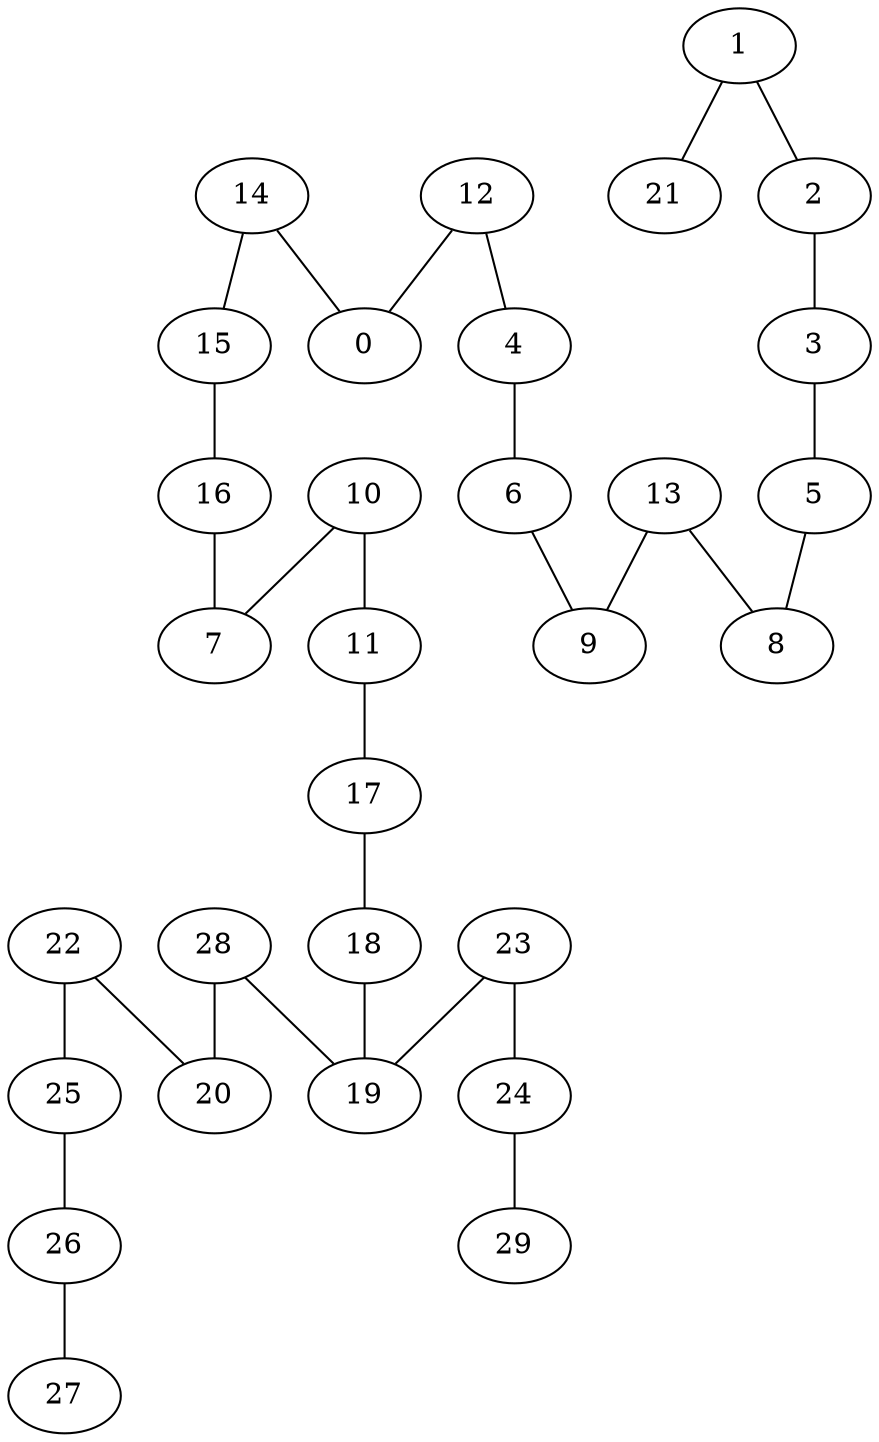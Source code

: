 graph G{
22--20;
22--25;
23--19;
23--24;
24--29;
25--26;
26--27;
28--19;
28--20;
10--7;
10--11;
11--17;
12--4;
12--0;
13--8;
13--9;
14--0;
14--15;
15--16;
16--7;
17--18;
18--19;
1--21;
1--2;
2--3;
3--5;
4--6;
5--8;
6--9;
}